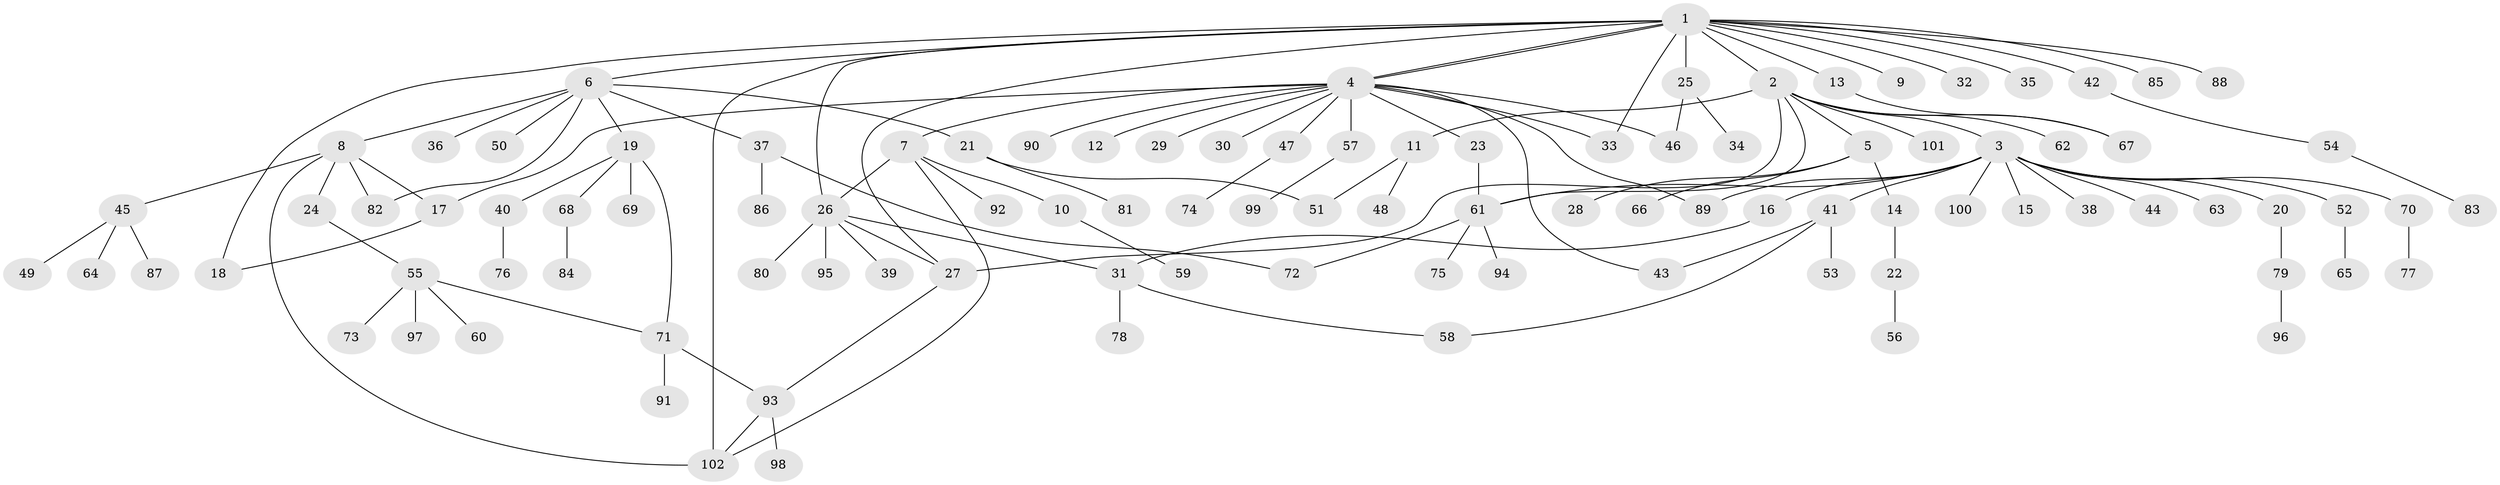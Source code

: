 // coarse degree distribution, {17: 0.013333333333333334, 8: 0.013333333333333334, 13: 0.013333333333333334, 14: 0.013333333333333334, 3: 0.06666666666666667, 7: 0.013333333333333334, 10: 0.013333333333333334, 5: 0.02666666666666667, 1: 0.5333333333333333, 2: 0.21333333333333335, 4: 0.06666666666666667, 6: 0.013333333333333334}
// Generated by graph-tools (version 1.1) at 2025/51/02/27/25 19:51:57]
// undirected, 102 vertices, 124 edges
graph export_dot {
graph [start="1"]
  node [color=gray90,style=filled];
  1;
  2;
  3;
  4;
  5;
  6;
  7;
  8;
  9;
  10;
  11;
  12;
  13;
  14;
  15;
  16;
  17;
  18;
  19;
  20;
  21;
  22;
  23;
  24;
  25;
  26;
  27;
  28;
  29;
  30;
  31;
  32;
  33;
  34;
  35;
  36;
  37;
  38;
  39;
  40;
  41;
  42;
  43;
  44;
  45;
  46;
  47;
  48;
  49;
  50;
  51;
  52;
  53;
  54;
  55;
  56;
  57;
  58;
  59;
  60;
  61;
  62;
  63;
  64;
  65;
  66;
  67;
  68;
  69;
  70;
  71;
  72;
  73;
  74;
  75;
  76;
  77;
  78;
  79;
  80;
  81;
  82;
  83;
  84;
  85;
  86;
  87;
  88;
  89;
  90;
  91;
  92;
  93;
  94;
  95;
  96;
  97;
  98;
  99;
  100;
  101;
  102;
  1 -- 2;
  1 -- 4;
  1 -- 4;
  1 -- 6;
  1 -- 9;
  1 -- 13;
  1 -- 18;
  1 -- 25;
  1 -- 26;
  1 -- 27;
  1 -- 32;
  1 -- 33;
  1 -- 35;
  1 -- 42;
  1 -- 85;
  1 -- 88;
  1 -- 102;
  2 -- 3;
  2 -- 5;
  2 -- 11;
  2 -- 27;
  2 -- 61;
  2 -- 62;
  2 -- 67;
  2 -- 101;
  3 -- 15;
  3 -- 16;
  3 -- 20;
  3 -- 38;
  3 -- 41;
  3 -- 44;
  3 -- 52;
  3 -- 61;
  3 -- 63;
  3 -- 70;
  3 -- 89;
  3 -- 100;
  4 -- 7;
  4 -- 12;
  4 -- 17;
  4 -- 23;
  4 -- 29;
  4 -- 30;
  4 -- 33;
  4 -- 43;
  4 -- 46;
  4 -- 47;
  4 -- 57;
  4 -- 89;
  4 -- 90;
  5 -- 14;
  5 -- 28;
  5 -- 66;
  6 -- 8;
  6 -- 19;
  6 -- 21;
  6 -- 36;
  6 -- 37;
  6 -- 50;
  6 -- 82;
  7 -- 10;
  7 -- 26;
  7 -- 92;
  7 -- 102;
  8 -- 17;
  8 -- 24;
  8 -- 45;
  8 -- 82;
  8 -- 102;
  10 -- 59;
  11 -- 48;
  11 -- 51;
  13 -- 67;
  14 -- 22;
  16 -- 31;
  17 -- 18;
  19 -- 40;
  19 -- 68;
  19 -- 69;
  19 -- 71;
  20 -- 79;
  21 -- 51;
  21 -- 81;
  22 -- 56;
  23 -- 61;
  24 -- 55;
  25 -- 34;
  25 -- 46;
  26 -- 27;
  26 -- 31;
  26 -- 39;
  26 -- 80;
  26 -- 95;
  27 -- 93;
  31 -- 58;
  31 -- 78;
  37 -- 72;
  37 -- 86;
  40 -- 76;
  41 -- 43;
  41 -- 53;
  41 -- 58;
  42 -- 54;
  45 -- 49;
  45 -- 64;
  45 -- 87;
  47 -- 74;
  52 -- 65;
  54 -- 83;
  55 -- 60;
  55 -- 71;
  55 -- 73;
  55 -- 97;
  57 -- 99;
  61 -- 72;
  61 -- 75;
  61 -- 94;
  68 -- 84;
  70 -- 77;
  71 -- 91;
  71 -- 93;
  79 -- 96;
  93 -- 98;
  93 -- 102;
}
